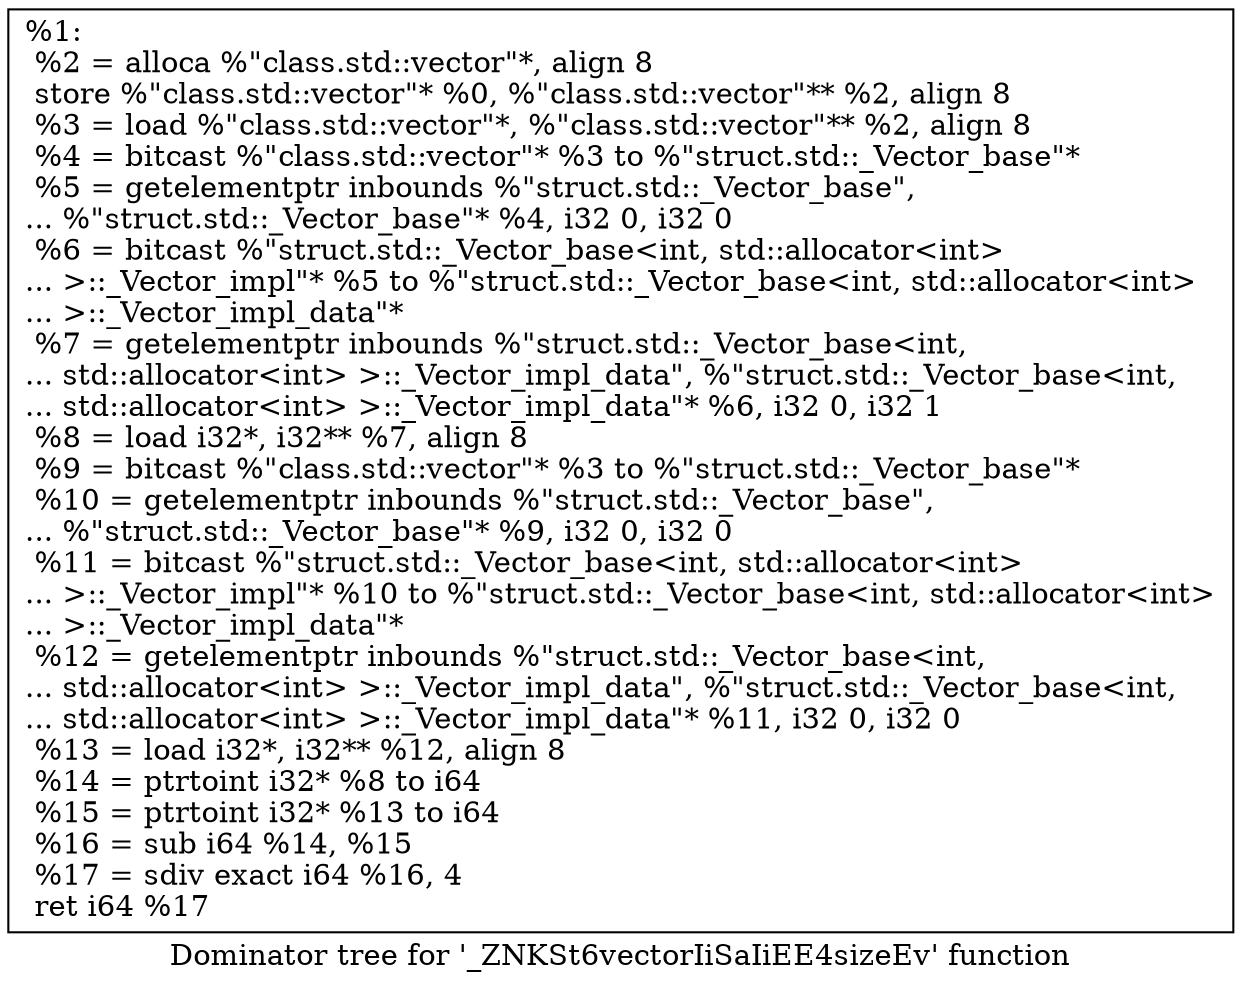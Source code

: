 digraph "Dominator tree for '_ZNKSt6vectorIiSaIiEE4sizeEv' function" {
	label="Dominator tree for '_ZNKSt6vectorIiSaIiEE4sizeEv' function";

	Node0x1436810 [shape=record,label="{%1:\l  %2 = alloca %\"class.std::vector\"*, align 8\l  store %\"class.std::vector\"* %0, %\"class.std::vector\"** %2, align 8\l  %3 = load %\"class.std::vector\"*, %\"class.std::vector\"** %2, align 8\l  %4 = bitcast %\"class.std::vector\"* %3 to %\"struct.std::_Vector_base\"*\l  %5 = getelementptr inbounds %\"struct.std::_Vector_base\",\l... %\"struct.std::_Vector_base\"* %4, i32 0, i32 0\l  %6 = bitcast %\"struct.std::_Vector_base\<int, std::allocator\<int\>\l... \>::_Vector_impl\"* %5 to %\"struct.std::_Vector_base\<int, std::allocator\<int\>\l... \>::_Vector_impl_data\"*\l  %7 = getelementptr inbounds %\"struct.std::_Vector_base\<int,\l... std::allocator\<int\> \>::_Vector_impl_data\", %\"struct.std::_Vector_base\<int,\l... std::allocator\<int\> \>::_Vector_impl_data\"* %6, i32 0, i32 1\l  %8 = load i32*, i32** %7, align 8\l  %9 = bitcast %\"class.std::vector\"* %3 to %\"struct.std::_Vector_base\"*\l  %10 = getelementptr inbounds %\"struct.std::_Vector_base\",\l... %\"struct.std::_Vector_base\"* %9, i32 0, i32 0\l  %11 = bitcast %\"struct.std::_Vector_base\<int, std::allocator\<int\>\l... \>::_Vector_impl\"* %10 to %\"struct.std::_Vector_base\<int, std::allocator\<int\>\l... \>::_Vector_impl_data\"*\l  %12 = getelementptr inbounds %\"struct.std::_Vector_base\<int,\l... std::allocator\<int\> \>::_Vector_impl_data\", %\"struct.std::_Vector_base\<int,\l... std::allocator\<int\> \>::_Vector_impl_data\"* %11, i32 0, i32 0\l  %13 = load i32*, i32** %12, align 8\l  %14 = ptrtoint i32* %8 to i64\l  %15 = ptrtoint i32* %13 to i64\l  %16 = sub i64 %14, %15\l  %17 = sdiv exact i64 %16, 4\l  ret i64 %17\l}"];
}
